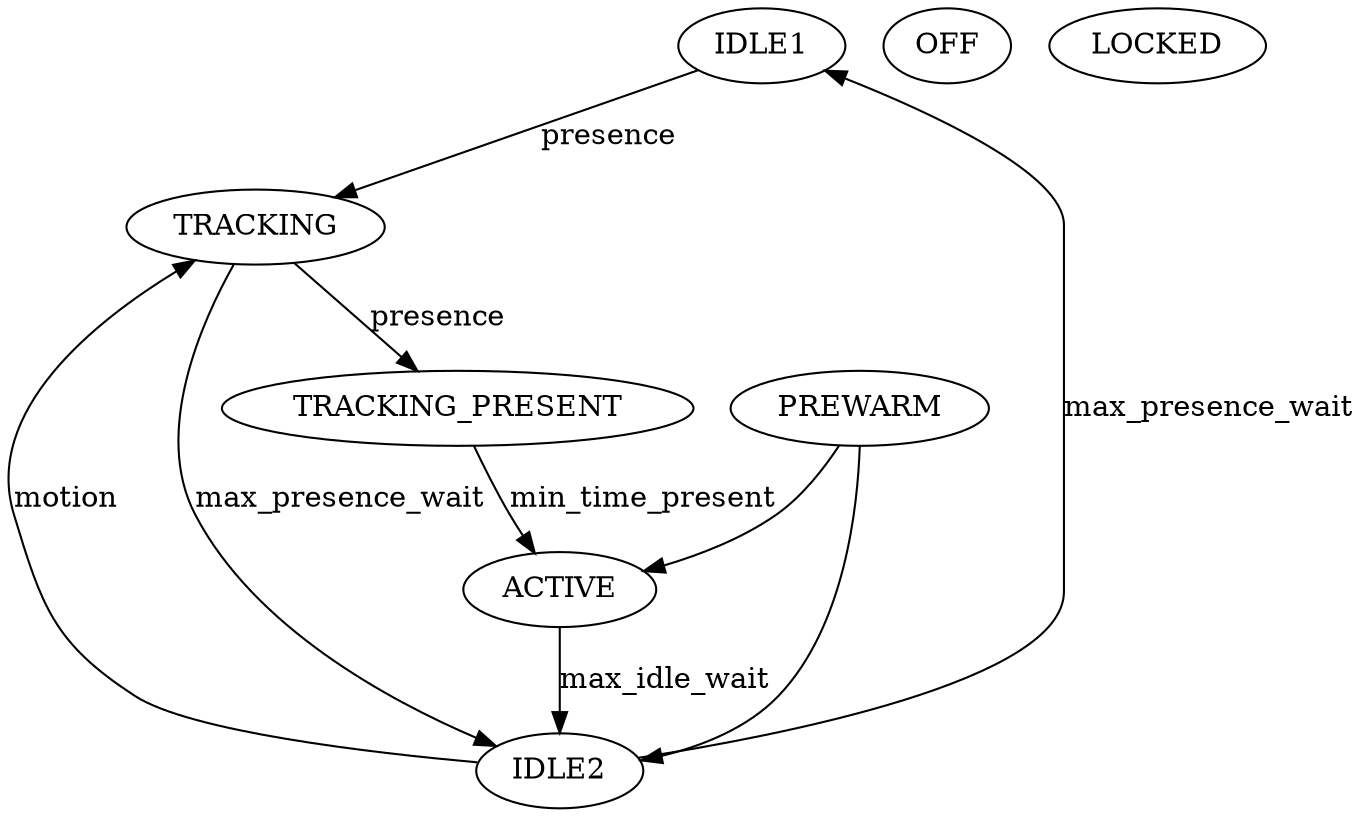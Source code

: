digraph {
  IDLE1;
  IDLE2;
  TRACKING;
  TRACKING_PRESENT;
  ACTIVE;
  PREWARM;
  OFF;
  LOCKED;

  IDLE1 -> TRACKING [label="presence"];
  IDLE2 -> TRACKING [label="motion"];
  TRACKING -> TRACKING_PRESENT [label="presence"];
  TRACKING_PRESENT -> ACTIVE [label="min_time_present"];
  ACTIVE -> IDLE2 [label="max_idle_wait"];
  IDLE2 -> IDLE1 [label="max_presence_wait"];
  TRACKING -> IDLE2 [label="max_presence_wait"];

  PREWARM -> ACTIVE;
  PREWARM -> IDLE2;
}
